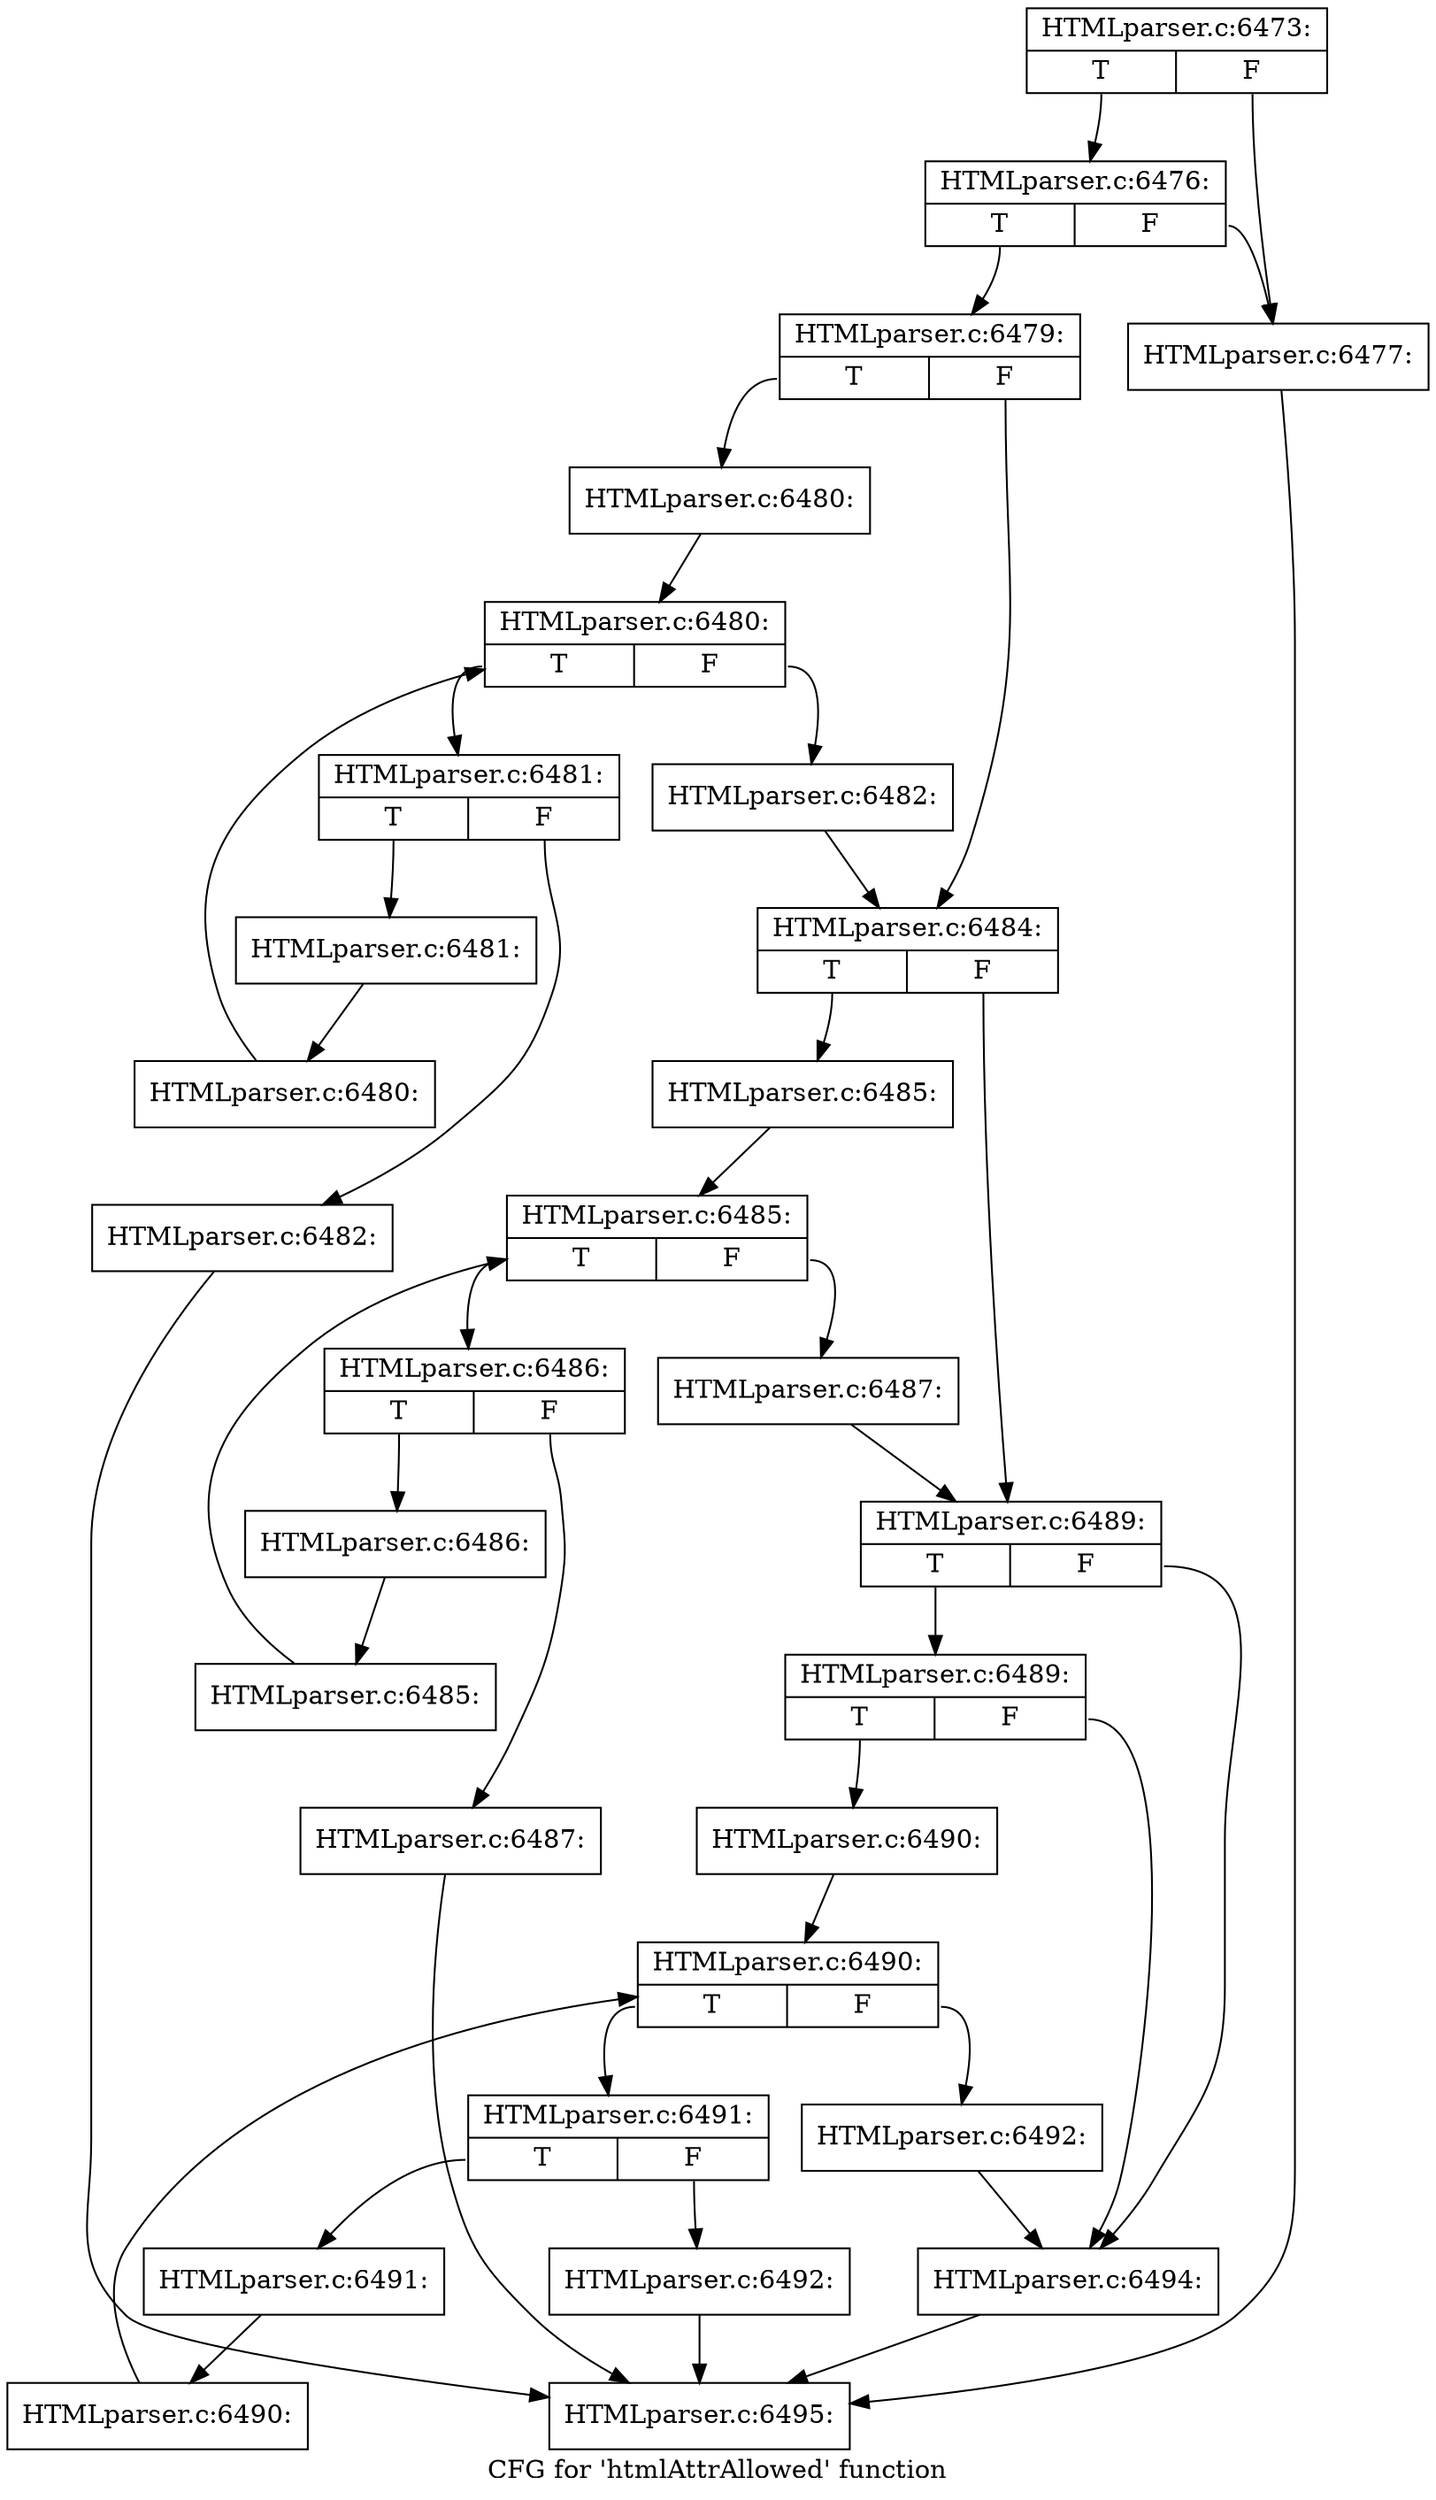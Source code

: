 digraph "CFG for 'htmlAttrAllowed' function" {
	label="CFG for 'htmlAttrAllowed' function";

	Node0x3d627b0 [shape=record,label="{HTMLparser.c:6473:|{<s0>T|<s1>F}}"];
	Node0x3d627b0:s0 -> Node0x3d63280;
	Node0x3d627b0:s1 -> Node0x3d631e0;
	Node0x3d63280 [shape=record,label="{HTMLparser.c:6476:|{<s0>T|<s1>F}}"];
	Node0x3d63280:s0 -> Node0x3d63230;
	Node0x3d63280:s1 -> Node0x3d631e0;
	Node0x3d631e0 [shape=record,label="{HTMLparser.c:6477:}"];
	Node0x3d631e0 -> Node0x3d623a0;
	Node0x3d63230 [shape=record,label="{HTMLparser.c:6479:|{<s0>T|<s1>F}}"];
	Node0x3d63230:s0 -> Node0x3d63850;
	Node0x3d63230:s1 -> Node0x3d638a0;
	Node0x3d63850 [shape=record,label="{HTMLparser.c:6480:}"];
	Node0x3d63850 -> Node0x3d63f20;
	Node0x3d63f20 [shape=record,label="{HTMLparser.c:6480:|{<s0>T|<s1>F}}"];
	Node0x3d63f20:s0 -> Node0x3d64200;
	Node0x3d63f20:s1 -> Node0x3d63bf0;
	Node0x3d64200 [shape=record,label="{HTMLparser.c:6481:|{<s0>T|<s1>F}}"];
	Node0x3d64200:s0 -> Node0x3d644f0;
	Node0x3d64200:s1 -> Node0x3d644a0;
	Node0x3d644a0 [shape=record,label="{HTMLparser.c:6482:}"];
	Node0x3d644a0 -> Node0x3d623a0;
	Node0x3d644f0 [shape=record,label="{HTMLparser.c:6481:}"];
	Node0x3d644f0 -> Node0x3d64170;
	Node0x3d64170 [shape=record,label="{HTMLparser.c:6480:}"];
	Node0x3d64170 -> Node0x3d63f20;
	Node0x3d63bf0 [shape=record,label="{HTMLparser.c:6482:}"];
	Node0x3d63bf0 -> Node0x3d638a0;
	Node0x3d638a0 [shape=record,label="{HTMLparser.c:6484:|{<s0>T|<s1>F}}"];
	Node0x3d638a0:s0 -> Node0x3d64e40;
	Node0x3d638a0:s1 -> Node0x3d64e90;
	Node0x3d64e40 [shape=record,label="{HTMLparser.c:6485:}"];
	Node0x3d64e40 -> Node0x3d65510;
	Node0x3d65510 [shape=record,label="{HTMLparser.c:6485:|{<s0>T|<s1>F}}"];
	Node0x3d65510:s0 -> Node0x3d657f0;
	Node0x3d65510:s1 -> Node0x3d651e0;
	Node0x3d657f0 [shape=record,label="{HTMLparser.c:6486:|{<s0>T|<s1>F}}"];
	Node0x3d657f0:s0 -> Node0x3d65ae0;
	Node0x3d657f0:s1 -> Node0x3d65a90;
	Node0x3d65a90 [shape=record,label="{HTMLparser.c:6487:}"];
	Node0x3d65a90 -> Node0x3d623a0;
	Node0x3d65ae0 [shape=record,label="{HTMLparser.c:6486:}"];
	Node0x3d65ae0 -> Node0x3d65760;
	Node0x3d65760 [shape=record,label="{HTMLparser.c:6485:}"];
	Node0x3d65760 -> Node0x3d65510;
	Node0x3d651e0 [shape=record,label="{HTMLparser.c:6487:}"];
	Node0x3d651e0 -> Node0x3d64e90;
	Node0x3d64e90 [shape=record,label="{HTMLparser.c:6489:|{<s0>T|<s1>F}}"];
	Node0x3d64e90:s0 -> Node0x3d664d0;
	Node0x3d64e90:s1 -> Node0x3d66480;
	Node0x3d664d0 [shape=record,label="{HTMLparser.c:6489:|{<s0>T|<s1>F}}"];
	Node0x3d664d0:s0 -> Node0x3d66430;
	Node0x3d664d0:s1 -> Node0x3d66480;
	Node0x3d66430 [shape=record,label="{HTMLparser.c:6490:}"];
	Node0x3d66430 -> Node0x3d66d20;
	Node0x3d66d20 [shape=record,label="{HTMLparser.c:6490:|{<s0>T|<s1>F}}"];
	Node0x3d66d20:s0 -> Node0x3d67000;
	Node0x3d66d20:s1 -> Node0x3d669f0;
	Node0x3d67000 [shape=record,label="{HTMLparser.c:6491:|{<s0>T|<s1>F}}"];
	Node0x3d67000:s0 -> Node0x3d672f0;
	Node0x3d67000:s1 -> Node0x3d672a0;
	Node0x3d672a0 [shape=record,label="{HTMLparser.c:6492:}"];
	Node0x3d672a0 -> Node0x3d623a0;
	Node0x3d672f0 [shape=record,label="{HTMLparser.c:6491:}"];
	Node0x3d672f0 -> Node0x3d66f70;
	Node0x3d66f70 [shape=record,label="{HTMLparser.c:6490:}"];
	Node0x3d66f70 -> Node0x3d66d20;
	Node0x3d669f0 [shape=record,label="{HTMLparser.c:6492:}"];
	Node0x3d669f0 -> Node0x3d66480;
	Node0x3d66480 [shape=record,label="{HTMLparser.c:6494:}"];
	Node0x3d66480 -> Node0x3d623a0;
	Node0x3d623a0 [shape=record,label="{HTMLparser.c:6495:}"];
}
